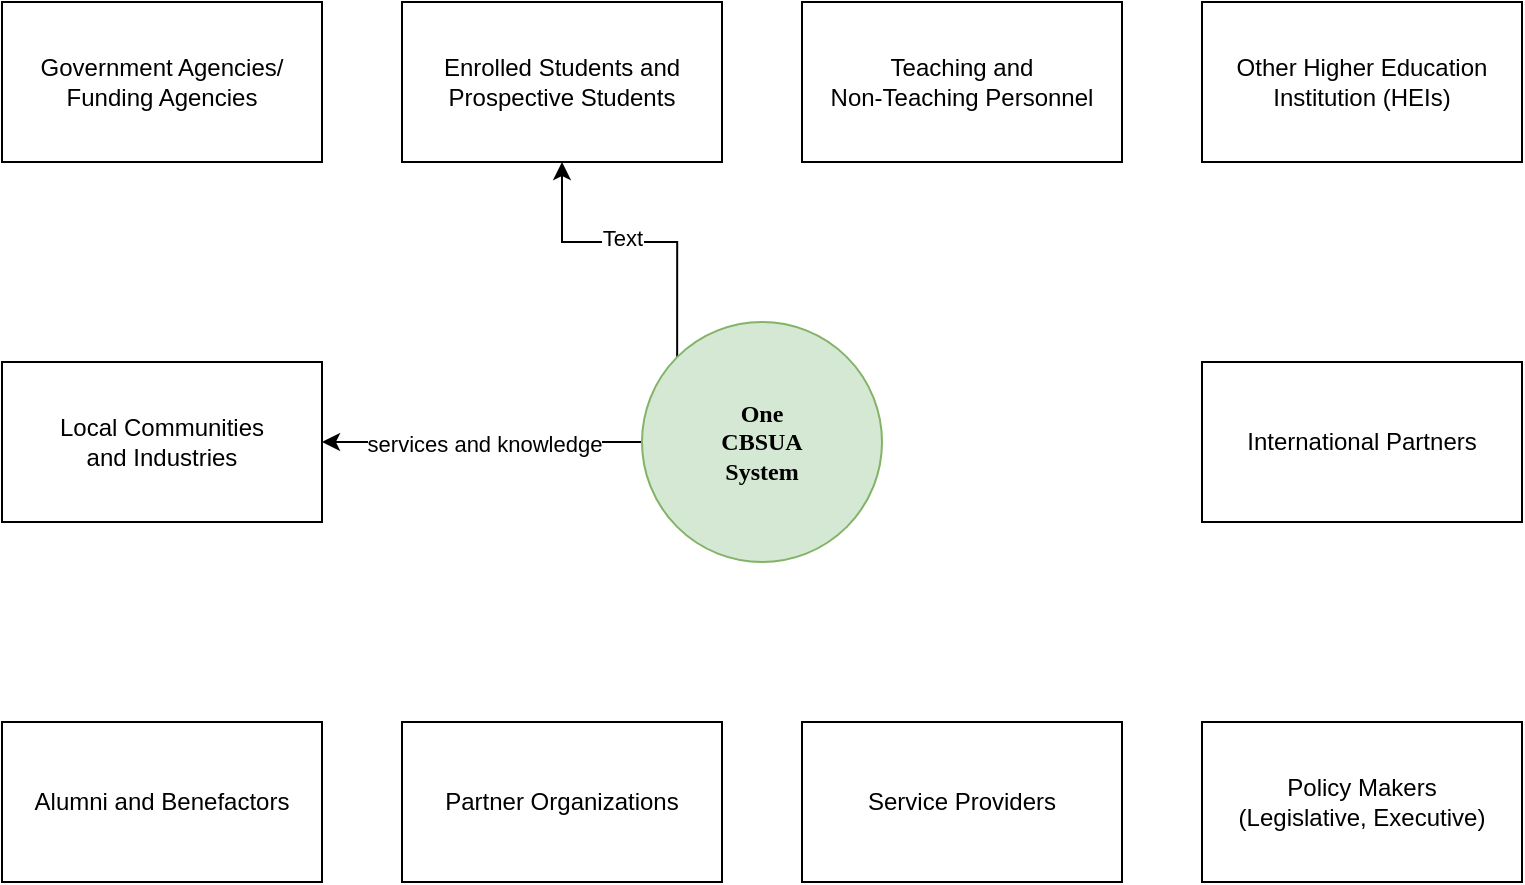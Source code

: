 <mxfile version="26.2.14">
  <diagram name="Page-1" id="XrLnO912Jv1oN71-e2fB">
    <mxGraphModel dx="945" dy="524" grid="1" gridSize="10" guides="1" tooltips="1" connect="1" arrows="1" fold="1" page="1" pageScale="1" pageWidth="850" pageHeight="1100" math="0" shadow="0">
      <root>
        <mxCell id="0" />
        <mxCell id="1" parent="0" />
        <mxCell id="e-euCJg0s_twbzaNsyGK-4" style="edgeStyle=orthogonalEdgeStyle;rounded=0;orthogonalLoop=1;jettySize=auto;html=1;exitX=0;exitY=0.5;exitDx=0;exitDy=0;entryX=1;entryY=0.5;entryDx=0;entryDy=0;" edge="1" parent="1" source="vif7123QISbDYjLLOfTG-3" target="vif7123QISbDYjLLOfTG-14">
          <mxGeometry relative="1" as="geometry" />
        </mxCell>
        <mxCell id="e-euCJg0s_twbzaNsyGK-5" value="services and knowledge" style="edgeLabel;html=1;align=center;verticalAlign=middle;resizable=0;points=[];" vertex="1" connectable="0" parent="e-euCJg0s_twbzaNsyGK-4">
          <mxGeometry x="0.188" y="1" relative="1" as="geometry">
            <mxPoint x="16" as="offset" />
          </mxGeometry>
        </mxCell>
        <mxCell id="e-euCJg0s_twbzaNsyGK-6" style="edgeStyle=orthogonalEdgeStyle;rounded=0;orthogonalLoop=1;jettySize=auto;html=1;exitX=0;exitY=0;exitDx=0;exitDy=0;entryX=0.5;entryY=1;entryDx=0;entryDy=0;" edge="1" parent="1" source="vif7123QISbDYjLLOfTG-3" target="vif7123QISbDYjLLOfTG-6">
          <mxGeometry relative="1" as="geometry" />
        </mxCell>
        <mxCell id="e-euCJg0s_twbzaNsyGK-7" value="Text" style="edgeLabel;html=1;align=center;verticalAlign=middle;resizable=0;points=[];" vertex="1" connectable="0" parent="e-euCJg0s_twbzaNsyGK-6">
          <mxGeometry x="0.093" y="-2" relative="1" as="geometry">
            <mxPoint as="offset" />
          </mxGeometry>
        </mxCell>
        <mxCell id="vif7123QISbDYjLLOfTG-3" value="One&lt;div&gt;CBSUA&lt;/div&gt;&lt;div&gt;System&lt;/div&gt;" style="ellipse;whiteSpace=wrap;html=1;aspect=fixed;fontFamily=Tahoma;fillColor=#d5e8d4;strokeColor=#82b366;fontStyle=1" parent="1" vertex="1">
          <mxGeometry x="360" y="200" width="120" height="120" as="geometry" />
        </mxCell>
        <mxCell id="vif7123QISbDYjLLOfTG-5" value="Government Agencies/ Funding Agencies" style="rounded=0;whiteSpace=wrap;html=1;" parent="1" vertex="1">
          <mxGeometry x="40" y="40" width="160" height="80" as="geometry" />
        </mxCell>
        <mxCell id="vif7123QISbDYjLLOfTG-6" value="Enrolled Students and Prospective Students" style="rounded=0;whiteSpace=wrap;html=1;" parent="1" vertex="1">
          <mxGeometry x="240" y="40" width="160" height="80" as="geometry" />
        </mxCell>
        <mxCell id="vif7123QISbDYjLLOfTG-7" value="Teaching and&lt;div&gt;Non-Teaching Personnel&lt;/div&gt;" style="rounded=0;whiteSpace=wrap;html=1;" parent="1" vertex="1">
          <mxGeometry x="440" y="40" width="160" height="80" as="geometry" />
        </mxCell>
        <mxCell id="vif7123QISbDYjLLOfTG-8" value="Other Higher Education Institution (HEIs)" style="rounded=0;whiteSpace=wrap;html=1;" parent="1" vertex="1">
          <mxGeometry x="640" y="40" width="160" height="80" as="geometry" />
        </mxCell>
        <mxCell id="vif7123QISbDYjLLOfTG-9" value="Alumni and Benefactors" style="rounded=0;whiteSpace=wrap;html=1;" parent="1" vertex="1">
          <mxGeometry x="40" y="400" width="160" height="80" as="geometry" />
        </mxCell>
        <mxCell id="vif7123QISbDYjLLOfTG-10" value="Partner Organizations" style="rounded=0;whiteSpace=wrap;html=1;" parent="1" vertex="1">
          <mxGeometry x="240" y="400" width="160" height="80" as="geometry" />
        </mxCell>
        <mxCell id="vif7123QISbDYjLLOfTG-11" value="Service Providers" style="rounded=0;whiteSpace=wrap;html=1;" parent="1" vertex="1">
          <mxGeometry x="440" y="400" width="160" height="80" as="geometry" />
        </mxCell>
        <mxCell id="vif7123QISbDYjLLOfTG-12" value="Policy Makers&lt;div&gt;(Legislative, Executive)&lt;/div&gt;" style="rounded=0;whiteSpace=wrap;html=1;" parent="1" vertex="1">
          <mxGeometry x="640" y="400" width="160" height="80" as="geometry" />
        </mxCell>
        <mxCell id="vif7123QISbDYjLLOfTG-13" value="International Partners" style="rounded=0;whiteSpace=wrap;html=1;" parent="1" vertex="1">
          <mxGeometry x="640" y="220" width="160" height="80" as="geometry" />
        </mxCell>
        <mxCell id="vif7123QISbDYjLLOfTG-14" value="Local Communities&lt;div&gt;and Industries&lt;/div&gt;" style="rounded=0;whiteSpace=wrap;html=1;" parent="1" vertex="1">
          <mxGeometry x="40" y="220" width="160" height="80" as="geometry" />
        </mxCell>
      </root>
    </mxGraphModel>
  </diagram>
</mxfile>

